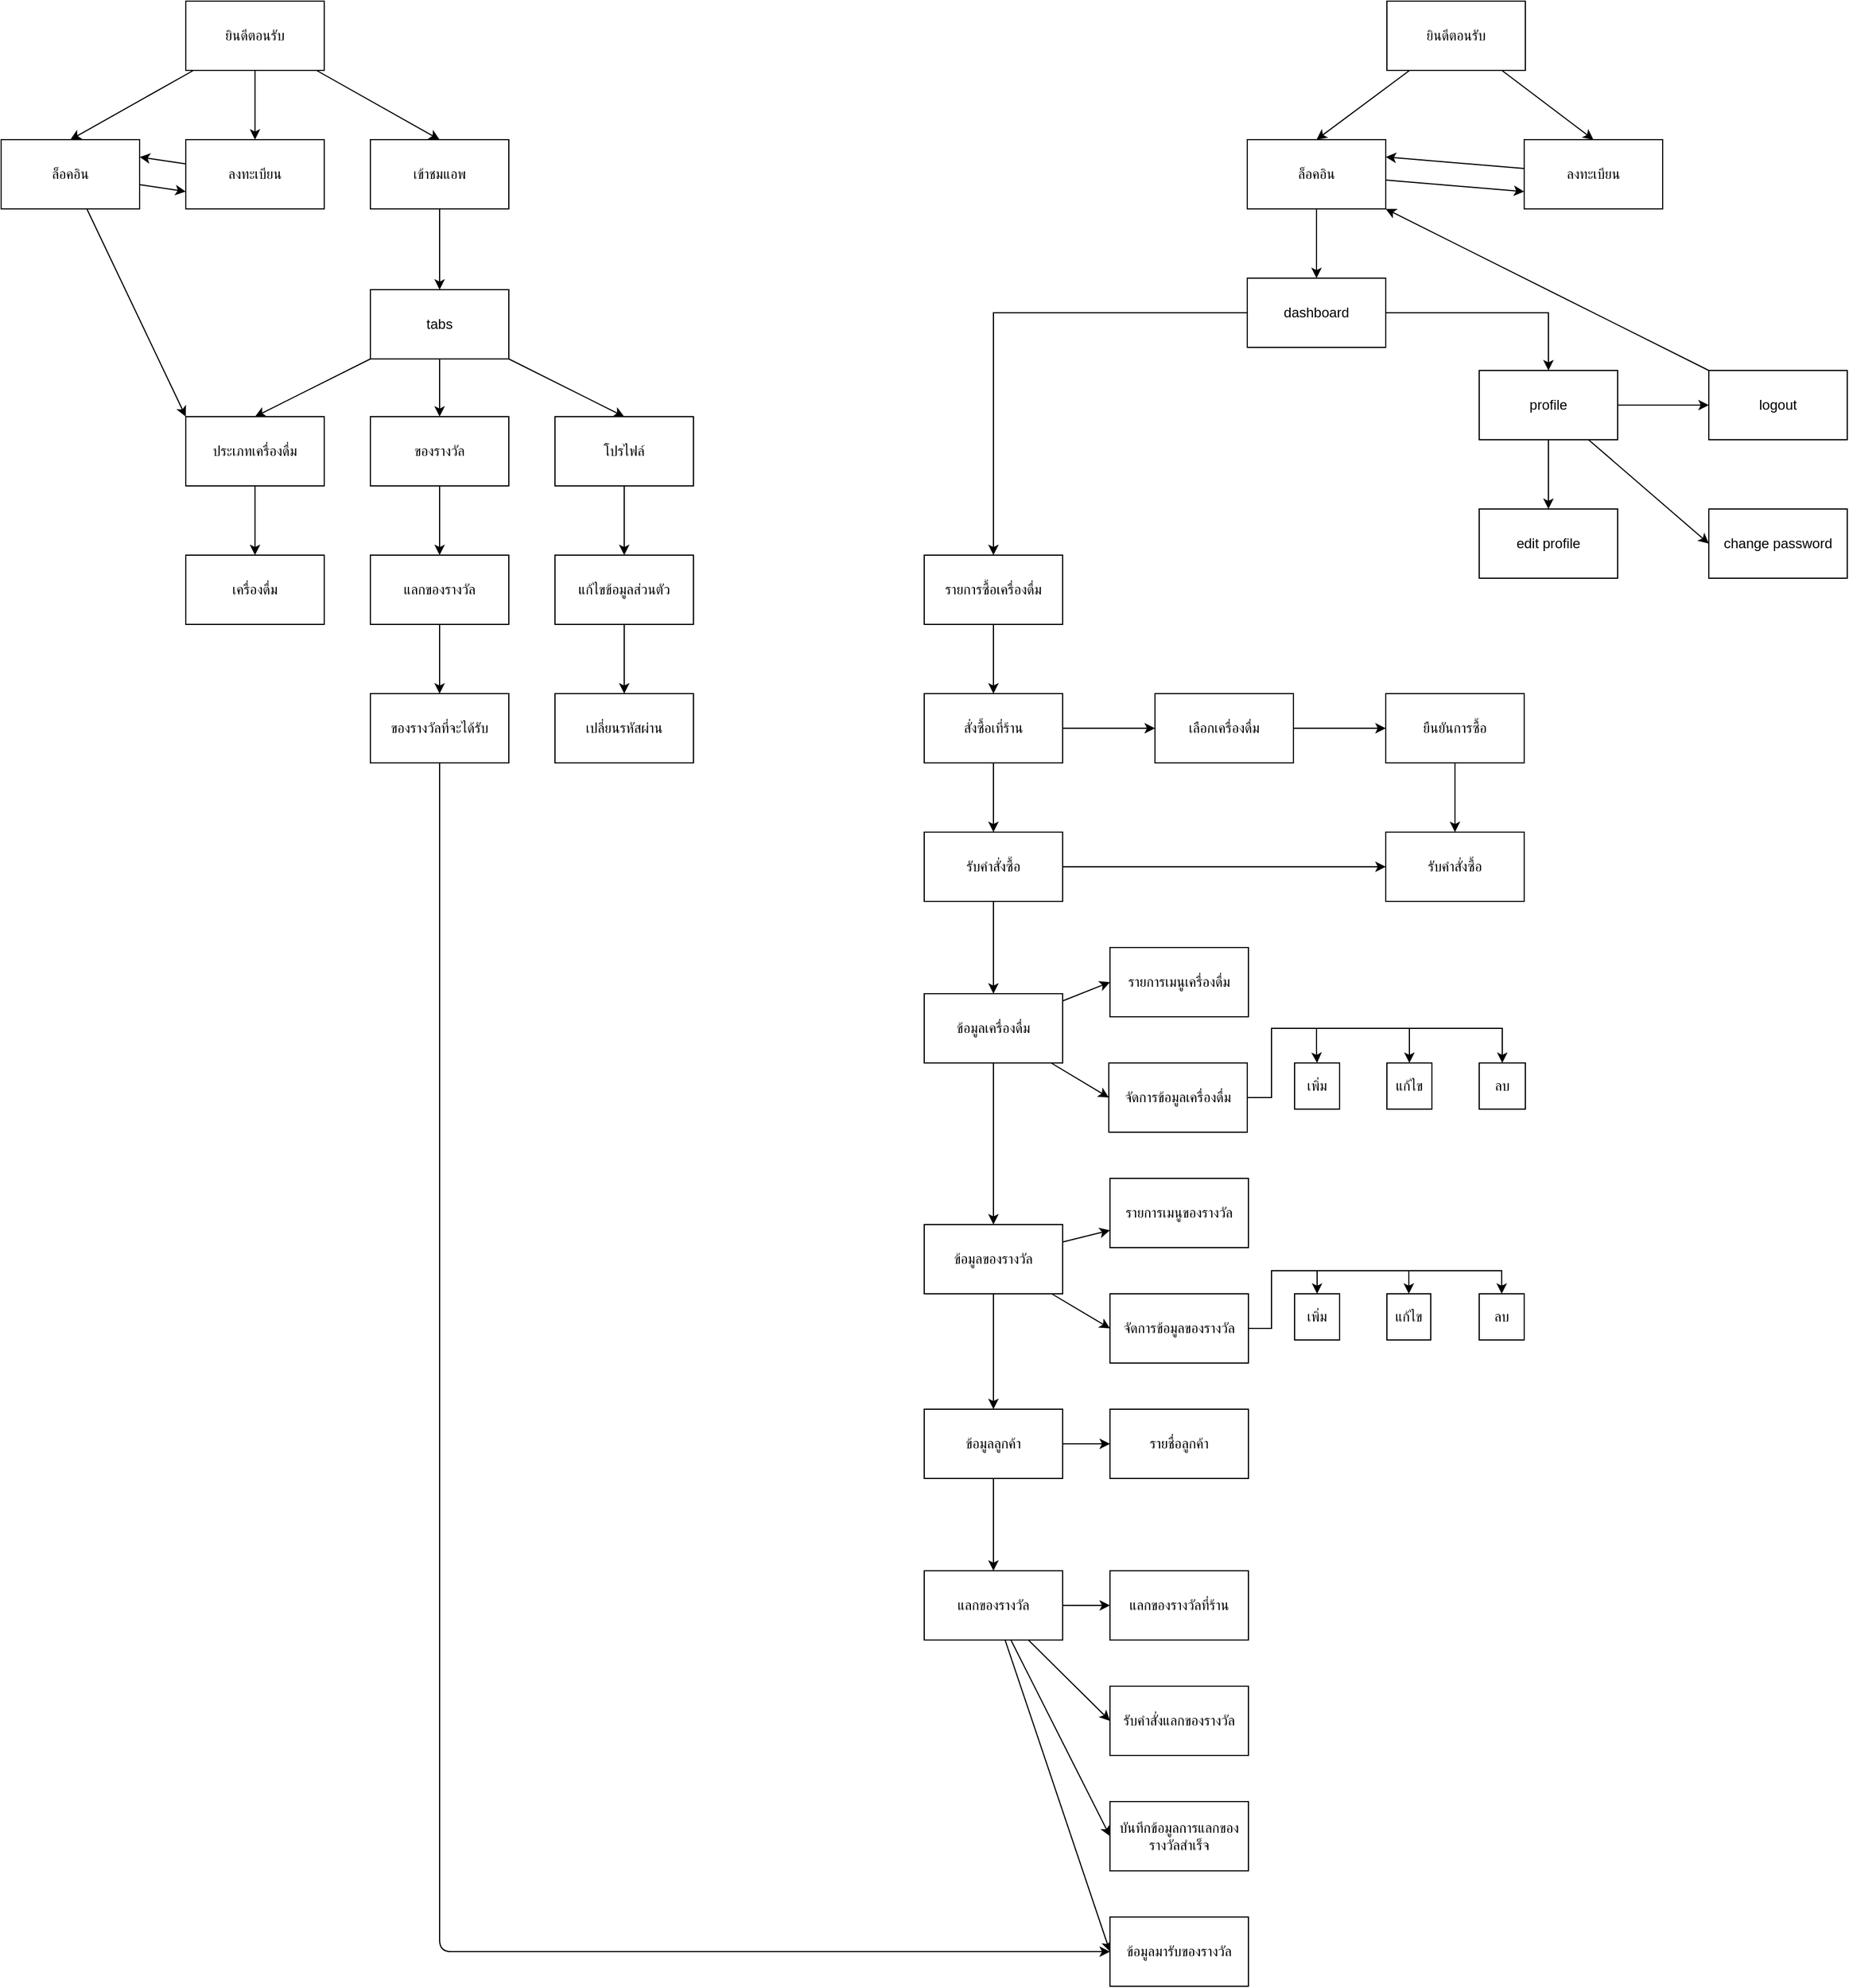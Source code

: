 <mxfile>
    <diagram id="EpedMqmMzYdxLgACD1lu" name="Page-1">
        <mxGraphModel dx="884" dy="603" grid="1" gridSize="10" guides="1" tooltips="1" connect="1" arrows="1" fold="1" page="1" pageScale="1" pageWidth="827" pageHeight="1169" math="0" shadow="0">
            <root>
                <mxCell id="0"/>
                <mxCell id="1" parent="0"/>
                <mxCell id="4" style="edgeStyle=none;html=1;" edge="1" parent="1" source="2" target="3">
                    <mxGeometry relative="1" as="geometry"/>
                </mxCell>
                <mxCell id="2" value="ประเภทเครื่องดื่ม" style="rounded=0;whiteSpace=wrap;html=1;" parent="1" vertex="1">
                    <mxGeometry x="200" y="400" width="120" height="60" as="geometry"/>
                </mxCell>
                <mxCell id="3" value="เครื่องดื่ม" style="rounded=0;whiteSpace=wrap;html=1;" vertex="1" parent="1">
                    <mxGeometry x="200" y="520" width="120" height="60" as="geometry"/>
                </mxCell>
                <mxCell id="5" style="edgeStyle=none;html=1;" edge="1" parent="1" source="6" target="7">
                    <mxGeometry relative="1" as="geometry"/>
                </mxCell>
                <mxCell id="9" style="edgeStyle=none;html=1;entryX=0.5;entryY=0;entryDx=0;entryDy=0;" edge="1" parent="1" source="6" target="8">
                    <mxGeometry relative="1" as="geometry"/>
                </mxCell>
                <mxCell id="10" style="edgeStyle=none;html=1;entryX=0.5;entryY=0;entryDx=0;entryDy=0;" edge="1" parent="1" source="6" target="11">
                    <mxGeometry relative="1" as="geometry"/>
                </mxCell>
                <mxCell id="6" value="ยินดีตอนรับ" style="rounded=0;whiteSpace=wrap;html=1;" vertex="1" parent="1">
                    <mxGeometry x="200" y="40" width="120" height="60" as="geometry"/>
                </mxCell>
                <mxCell id="24" style="edgeStyle=none;html=1;entryX=1;entryY=0.25;entryDx=0;entryDy=0;" edge="1" parent="1" source="7" target="8">
                    <mxGeometry relative="1" as="geometry"/>
                </mxCell>
                <mxCell id="7" value="ลงทะเบียน" style="rounded=0;whiteSpace=wrap;html=1;" vertex="1" parent="1">
                    <mxGeometry x="200" y="160" width="120" height="60" as="geometry"/>
                </mxCell>
                <mxCell id="23" style="edgeStyle=none;html=1;entryX=0;entryY=0;entryDx=0;entryDy=0;" edge="1" parent="1" source="8" target="2">
                    <mxGeometry relative="1" as="geometry"/>
                </mxCell>
                <mxCell id="25" style="edgeStyle=none;html=1;entryX=0;entryY=0.75;entryDx=0;entryDy=0;" edge="1" parent="1" source="8" target="7">
                    <mxGeometry relative="1" as="geometry"/>
                </mxCell>
                <mxCell id="8" value="ล็อคอิน" style="rounded=0;whiteSpace=wrap;html=1;" vertex="1" parent="1">
                    <mxGeometry x="40" y="160" width="120" height="60" as="geometry"/>
                </mxCell>
                <mxCell id="12" style="edgeStyle=none;html=1;entryX=0.5;entryY=0;entryDx=0;entryDy=0;" edge="1" parent="1" source="11" target="13">
                    <mxGeometry relative="1" as="geometry"/>
                </mxCell>
                <mxCell id="11" value="เข้าชมแอพ" style="rounded=0;whiteSpace=wrap;html=1;" vertex="1" parent="1">
                    <mxGeometry x="360" y="160" width="120" height="60" as="geometry"/>
                </mxCell>
                <mxCell id="14" style="edgeStyle=none;html=1;entryX=0.5;entryY=0;entryDx=0;entryDy=0;" edge="1" parent="1" source="13" target="2">
                    <mxGeometry relative="1" as="geometry"/>
                </mxCell>
                <mxCell id="21" style="edgeStyle=none;html=1;entryX=0.5;entryY=0;entryDx=0;entryDy=0;" edge="1" parent="1" source="13" target="16">
                    <mxGeometry relative="1" as="geometry"/>
                </mxCell>
                <mxCell id="22" style="edgeStyle=none;html=1;entryX=0.5;entryY=0;entryDx=0;entryDy=0;" edge="1" parent="1" source="13" target="19">
                    <mxGeometry relative="1" as="geometry"/>
                </mxCell>
                <mxCell id="13" value="tabs" style="rounded=0;whiteSpace=wrap;html=1;" vertex="1" parent="1">
                    <mxGeometry x="360" y="290" width="120" height="60" as="geometry"/>
                </mxCell>
                <mxCell id="15" style="edgeStyle=none;html=1;" edge="1" parent="1" source="16" target="17">
                    <mxGeometry relative="1" as="geometry"/>
                </mxCell>
                <mxCell id="16" value="ของรางวัล" style="rounded=0;whiteSpace=wrap;html=1;" vertex="1" parent="1">
                    <mxGeometry x="360" y="400" width="120" height="60" as="geometry"/>
                </mxCell>
                <mxCell id="29" style="edgeStyle=none;html=1;" edge="1" parent="1" source="17" target="28">
                    <mxGeometry relative="1" as="geometry"/>
                </mxCell>
                <mxCell id="17" value="แลกของรางวัล" style="rounded=0;whiteSpace=wrap;html=1;" vertex="1" parent="1">
                    <mxGeometry x="360" y="520" width="120" height="60" as="geometry"/>
                </mxCell>
                <mxCell id="18" style="edgeStyle=none;html=1;" edge="1" parent="1" source="19" target="20">
                    <mxGeometry relative="1" as="geometry"/>
                </mxCell>
                <mxCell id="19" value="โปรไฟล์" style="rounded=0;whiteSpace=wrap;html=1;" vertex="1" parent="1">
                    <mxGeometry x="520" y="400" width="120" height="60" as="geometry"/>
                </mxCell>
                <mxCell id="27" style="edgeStyle=none;html=1;entryX=0.5;entryY=0;entryDx=0;entryDy=0;" edge="1" parent="1" source="20" target="26">
                    <mxGeometry relative="1" as="geometry"/>
                </mxCell>
                <mxCell id="20" value="แก้ไขข้อมูลส่วนตัว" style="rounded=0;whiteSpace=wrap;html=1;" vertex="1" parent="1">
                    <mxGeometry x="520" y="520" width="120" height="60" as="geometry"/>
                </mxCell>
                <mxCell id="26" value="เปลี่ยนรหัสผ่าน" style="rounded=0;whiteSpace=wrap;html=1;" vertex="1" parent="1">
                    <mxGeometry x="520" y="640" width="120" height="60" as="geometry"/>
                </mxCell>
                <mxCell id="124" style="edgeStyle=none;html=1;entryX=0;entryY=0.5;entryDx=0;entryDy=0;" edge="1" parent="1" source="28" target="109">
                    <mxGeometry relative="1" as="geometry">
                        <Array as="points">
                            <mxPoint x="420" y="1730"/>
                        </Array>
                    </mxGeometry>
                </mxCell>
                <mxCell id="28" value="ของรางวัลที่จะได้รับ" style="rounded=0;whiteSpace=wrap;html=1;" vertex="1" parent="1">
                    <mxGeometry x="360" y="640" width="120" height="60" as="geometry"/>
                </mxCell>
                <mxCell id="87" style="edgeStyle=none;html=1;entryX=0.5;entryY=0;entryDx=0;entryDy=0;" edge="1" parent="1" source="34" target="38">
                    <mxGeometry relative="1" as="geometry"/>
                </mxCell>
                <mxCell id="88" style="edgeStyle=none;html=1;entryX=0.5;entryY=0;entryDx=0;entryDy=0;" edge="1" parent="1" source="34" target="36">
                    <mxGeometry relative="1" as="geometry"/>
                </mxCell>
                <mxCell id="34" value="ยินดีตอนรับ" style="rounded=0;whiteSpace=wrap;html=1;" vertex="1" parent="1">
                    <mxGeometry x="1241" y="40" width="120" height="60" as="geometry"/>
                </mxCell>
                <mxCell id="35" style="edgeStyle=none;html=1;entryX=1;entryY=0.25;entryDx=0;entryDy=0;" edge="1" parent="1" source="36" target="38">
                    <mxGeometry relative="1" as="geometry"/>
                </mxCell>
                <mxCell id="36" value="ลงทะเบียน" style="rounded=0;whiteSpace=wrap;html=1;" vertex="1" parent="1">
                    <mxGeometry x="1360" y="160" width="120" height="60" as="geometry"/>
                </mxCell>
                <mxCell id="37" style="edgeStyle=none;html=1;entryX=0;entryY=0.75;entryDx=0;entryDy=0;" edge="1" parent="1" source="38" target="36">
                    <mxGeometry relative="1" as="geometry"/>
                </mxCell>
                <mxCell id="86" style="edgeStyle=none;html=1;entryX=0.5;entryY=0;entryDx=0;entryDy=0;" edge="1" parent="1" source="38" target="51">
                    <mxGeometry relative="1" as="geometry">
                        <mxPoint x="1190" y="250" as="targetPoint"/>
                    </mxGeometry>
                </mxCell>
                <mxCell id="38" value="ล็อคอิน" style="rounded=0;whiteSpace=wrap;html=1;" vertex="1" parent="1">
                    <mxGeometry x="1120" y="160" width="120" height="60" as="geometry"/>
                </mxCell>
                <mxCell id="48" style="edgeStyle=orthogonalEdgeStyle;rounded=0;orthogonalLoop=1;jettySize=auto;html=1;entryX=0.5;entryY=0;entryDx=0;entryDy=0;" edge="1" parent="1" source="51" target="53">
                    <mxGeometry relative="1" as="geometry"/>
                </mxCell>
                <mxCell id="50" style="edgeStyle=orthogonalEdgeStyle;rounded=0;orthogonalLoop=1;jettySize=auto;html=1;" edge="1" parent="1" source="51" target="56">
                    <mxGeometry relative="1" as="geometry"/>
                </mxCell>
                <mxCell id="51" value="dashboard" style="rounded=0;whiteSpace=wrap;html=1;" vertex="1" parent="1">
                    <mxGeometry x="1120" y="280" width="120" height="60" as="geometry"/>
                </mxCell>
                <mxCell id="52" style="edgeStyle=orthogonalEdgeStyle;rounded=0;orthogonalLoop=1;jettySize=auto;html=1;" edge="1" parent="1" source="53" target="84">
                    <mxGeometry relative="1" as="geometry"/>
                </mxCell>
                <mxCell id="114" style="edgeStyle=none;html=1;" edge="1" parent="1" source="53" target="54">
                    <mxGeometry relative="1" as="geometry"/>
                </mxCell>
                <mxCell id="115" style="edgeStyle=none;html=1;entryX=0;entryY=0.5;entryDx=0;entryDy=0;" edge="1" parent="1" source="53" target="85">
                    <mxGeometry relative="1" as="geometry"/>
                </mxCell>
                <mxCell id="53" value="profile" style="rounded=0;whiteSpace=wrap;html=1;" vertex="1" parent="1">
                    <mxGeometry x="1321" y="360" width="120" height="60" as="geometry"/>
                </mxCell>
                <mxCell id="123" style="edgeStyle=none;html=1;entryX=1;entryY=1;entryDx=0;entryDy=0;" edge="1" parent="1" source="54" target="38">
                    <mxGeometry relative="1" as="geometry"/>
                </mxCell>
                <mxCell id="54" value="logout" style="rounded=0;whiteSpace=wrap;html=1;" vertex="1" parent="1">
                    <mxGeometry x="1520" y="360" width="120" height="60" as="geometry"/>
                </mxCell>
                <mxCell id="90" style="edgeStyle=none;html=1;entryX=0.5;entryY=0;entryDx=0;entryDy=0;" edge="1" parent="1" source="56" target="89">
                    <mxGeometry relative="1" as="geometry"/>
                </mxCell>
                <mxCell id="56" value="รายการซื้อเครื่องดื่ม" style="rounded=0;whiteSpace=wrap;html=1;" vertex="1" parent="1">
                    <mxGeometry x="840" y="520" width="120" height="60" as="geometry"/>
                </mxCell>
                <mxCell id="57" value="บันทึกข้อมูลการแลกของรางวัลสำเร็จ" style="rounded=0;whiteSpace=wrap;html=1;" vertex="1" parent="1">
                    <mxGeometry x="1001" y="1600" width="120" height="60" as="geometry"/>
                </mxCell>
                <mxCell id="59" value="แลกของรางวัลที่ร้าน" style="rounded=0;whiteSpace=wrap;html=1;" vertex="1" parent="1">
                    <mxGeometry x="1001" y="1400" width="120" height="60" as="geometry"/>
                </mxCell>
                <mxCell id="63" value="รายการเมนูเครื่องดื่ม" style="rounded=0;whiteSpace=wrap;html=1;" vertex="1" parent="1">
                    <mxGeometry x="1001" y="860" width="120" height="60" as="geometry"/>
                </mxCell>
                <mxCell id="65" style="edgeStyle=orthogonalEdgeStyle;rounded=0;orthogonalLoop=1;jettySize=auto;html=1;entryX=0.5;entryY=0;entryDx=0;entryDy=0;" edge="1" parent="1" source="68" target="78">
                    <mxGeometry relative="1" as="geometry">
                        <Array as="points">
                            <mxPoint x="1141" y="990"/>
                            <mxPoint x="1141" y="930"/>
                            <mxPoint x="1180" y="930"/>
                            <mxPoint x="1180" y="950"/>
                        </Array>
                    </mxGeometry>
                </mxCell>
                <mxCell id="66" style="edgeStyle=orthogonalEdgeStyle;rounded=0;orthogonalLoop=1;jettySize=auto;html=1;entryX=0.5;entryY=0;entryDx=0;entryDy=0;" edge="1" parent="1" source="68" target="80">
                    <mxGeometry relative="1" as="geometry">
                        <Array as="points">
                            <mxPoint x="1141" y="990"/>
                            <mxPoint x="1141" y="930"/>
                            <mxPoint x="1261" y="930"/>
                        </Array>
                    </mxGeometry>
                </mxCell>
                <mxCell id="67" style="edgeStyle=orthogonalEdgeStyle;rounded=0;orthogonalLoop=1;jettySize=auto;html=1;entryX=0.5;entryY=0;entryDx=0;entryDy=0;" edge="1" parent="1" source="68" target="79">
                    <mxGeometry relative="1" as="geometry">
                        <Array as="points">
                            <mxPoint x="1141" y="990"/>
                            <mxPoint x="1141" y="930"/>
                            <mxPoint x="1341" y="930"/>
                        </Array>
                    </mxGeometry>
                </mxCell>
                <mxCell id="68" value="จัดการข้อมูลเครื่องดื่ม" style="rounded=0;whiteSpace=wrap;html=1;" vertex="1" parent="1">
                    <mxGeometry x="1000" y="960" width="120" height="60" as="geometry"/>
                </mxCell>
                <mxCell id="70" value="รายการเมนูของรางวัล" style="rounded=0;whiteSpace=wrap;html=1;" vertex="1" parent="1">
                    <mxGeometry x="1001" y="1060" width="120" height="60" as="geometry"/>
                </mxCell>
                <mxCell id="72" value="รายชื่อลูกค้า" style="rounded=0;whiteSpace=wrap;html=1;" vertex="1" parent="1">
                    <mxGeometry x="1001" y="1260" width="120" height="60" as="geometry"/>
                </mxCell>
                <mxCell id="74" style="edgeStyle=orthogonalEdgeStyle;rounded=0;orthogonalLoop=1;jettySize=auto;html=1;entryX=0.5;entryY=0;entryDx=0;entryDy=0;" edge="1" parent="1" source="77" target="82">
                    <mxGeometry relative="1" as="geometry">
                        <Array as="points">
                            <mxPoint x="1141" y="1190"/>
                            <mxPoint x="1141" y="1140"/>
                            <mxPoint x="1341" y="1140"/>
                        </Array>
                    </mxGeometry>
                </mxCell>
                <mxCell id="75" style="edgeStyle=orthogonalEdgeStyle;rounded=0;orthogonalLoop=1;jettySize=auto;html=1;entryX=0.5;entryY=0;entryDx=0;entryDy=0;" edge="1" parent="1" source="77" target="83">
                    <mxGeometry relative="1" as="geometry">
                        <Array as="points">
                            <mxPoint x="1141" y="1190"/>
                            <mxPoint x="1141" y="1140"/>
                            <mxPoint x="1260" y="1140"/>
                        </Array>
                    </mxGeometry>
                </mxCell>
                <mxCell id="76" style="edgeStyle=orthogonalEdgeStyle;rounded=0;orthogonalLoop=1;jettySize=auto;html=1;entryX=0.5;entryY=0;entryDx=0;entryDy=0;" edge="1" parent="1" source="77" target="81">
                    <mxGeometry relative="1" as="geometry">
                        <Array as="points">
                            <mxPoint x="1141" y="1190"/>
                            <mxPoint x="1141" y="1140"/>
                            <mxPoint x="1181" y="1140"/>
                        </Array>
                    </mxGeometry>
                </mxCell>
                <mxCell id="77" value="จัดการข้อมูลของรางวัล" style="rounded=0;whiteSpace=wrap;html=1;" vertex="1" parent="1">
                    <mxGeometry x="1001" y="1160" width="120" height="60" as="geometry"/>
                </mxCell>
                <mxCell id="78" value="เพิ่ม" style="rounded=0;whiteSpace=wrap;html=1;" vertex="1" parent="1">
                    <mxGeometry x="1161" y="960" width="39" height="40" as="geometry"/>
                </mxCell>
                <mxCell id="79" value="ลบ" style="rounded=0;whiteSpace=wrap;html=1;" vertex="1" parent="1">
                    <mxGeometry x="1321" y="960" width="40" height="40" as="geometry"/>
                </mxCell>
                <mxCell id="80" value="แก้ไข" style="rounded=0;whiteSpace=wrap;html=1;" vertex="1" parent="1">
                    <mxGeometry x="1241" y="960" width="39" height="40" as="geometry"/>
                </mxCell>
                <mxCell id="81" value="เพิ่ม" style="rounded=0;whiteSpace=wrap;html=1;" vertex="1" parent="1">
                    <mxGeometry x="1161" y="1160" width="39" height="40" as="geometry"/>
                </mxCell>
                <mxCell id="82" value="ลบ" style="rounded=0;whiteSpace=wrap;html=1;" vertex="1" parent="1">
                    <mxGeometry x="1321" y="1160" width="39" height="40" as="geometry"/>
                </mxCell>
                <mxCell id="83" value="แก้ไข" style="rounded=0;whiteSpace=wrap;html=1;" vertex="1" parent="1">
                    <mxGeometry x="1241" y="1160" width="38" height="40" as="geometry"/>
                </mxCell>
                <mxCell id="84" value="edit profile" style="rounded=0;whiteSpace=wrap;html=1;" vertex="1" parent="1">
                    <mxGeometry x="1321" y="480" width="120" height="60" as="geometry"/>
                </mxCell>
                <mxCell id="85" value="change password" style="rounded=0;whiteSpace=wrap;html=1;" vertex="1" parent="1">
                    <mxGeometry x="1520" y="480" width="120" height="60" as="geometry"/>
                </mxCell>
                <mxCell id="92" style="edgeStyle=none;html=1;" edge="1" parent="1" source="89" target="91">
                    <mxGeometry relative="1" as="geometry"/>
                </mxCell>
                <mxCell id="117" value="" style="edgeStyle=none;html=1;" edge="1" parent="1" source="89" target="116">
                    <mxGeometry relative="1" as="geometry"/>
                </mxCell>
                <mxCell id="89" value="สั่งซื้อเที่ร้าน" style="rounded=0;whiteSpace=wrap;html=1;" vertex="1" parent="1">
                    <mxGeometry x="840" y="640" width="120" height="60" as="geometry"/>
                </mxCell>
                <mxCell id="97" style="edgeStyle=none;html=1;" edge="1" parent="1" source="91" target="93">
                    <mxGeometry relative="1" as="geometry"/>
                </mxCell>
                <mxCell id="122" style="edgeStyle=none;html=1;entryX=0;entryY=0.5;entryDx=0;entryDy=0;" edge="1" parent="1" source="91" target="120">
                    <mxGeometry relative="1" as="geometry"/>
                </mxCell>
                <mxCell id="91" value="รับคำสั่งซื้อ" style="rounded=0;whiteSpace=wrap;html=1;" vertex="1" parent="1">
                    <mxGeometry x="840" y="760" width="120" height="60" as="geometry"/>
                </mxCell>
                <mxCell id="98" style="edgeStyle=none;html=1;" edge="1" parent="1" source="93" target="94">
                    <mxGeometry relative="1" as="geometry"/>
                </mxCell>
                <mxCell id="101" style="edgeStyle=none;html=1;entryX=0;entryY=0.5;entryDx=0;entryDy=0;" edge="1" parent="1" source="93" target="63">
                    <mxGeometry relative="1" as="geometry"/>
                </mxCell>
                <mxCell id="102" style="edgeStyle=none;html=1;entryX=0;entryY=0.5;entryDx=0;entryDy=0;" edge="1" parent="1" source="93" target="68">
                    <mxGeometry relative="1" as="geometry"/>
                </mxCell>
                <mxCell id="93" value="ข้อมูลเครื่องดื่ม" style="rounded=0;whiteSpace=wrap;html=1;" vertex="1" parent="1">
                    <mxGeometry x="840" y="900" width="120" height="60" as="geometry"/>
                </mxCell>
                <mxCell id="99" style="edgeStyle=none;html=1;entryX=0.5;entryY=0;entryDx=0;entryDy=0;" edge="1" parent="1" source="94" target="95">
                    <mxGeometry relative="1" as="geometry"/>
                </mxCell>
                <mxCell id="103" style="edgeStyle=none;html=1;entryX=0;entryY=0.75;entryDx=0;entryDy=0;" edge="1" parent="1" source="94" target="70">
                    <mxGeometry relative="1" as="geometry"/>
                </mxCell>
                <mxCell id="104" style="edgeStyle=none;html=1;entryX=0;entryY=0.5;entryDx=0;entryDy=0;" edge="1" parent="1" source="94" target="77">
                    <mxGeometry relative="1" as="geometry"/>
                </mxCell>
                <mxCell id="94" value="ข้อมูลของรางวัล" style="rounded=0;whiteSpace=wrap;html=1;" vertex="1" parent="1">
                    <mxGeometry x="840" y="1100" width="120" height="60" as="geometry"/>
                </mxCell>
                <mxCell id="100" style="edgeStyle=none;html=1;entryX=0.5;entryY=0;entryDx=0;entryDy=0;" edge="1" parent="1" source="95" target="96">
                    <mxGeometry relative="1" as="geometry"/>
                </mxCell>
                <mxCell id="107" style="edgeStyle=none;html=1;entryX=0;entryY=0.5;entryDx=0;entryDy=0;" edge="1" parent="1" source="95" target="72">
                    <mxGeometry relative="1" as="geometry"/>
                </mxCell>
                <mxCell id="95" value="ข้อมูลลูกค้า" style="rounded=0;whiteSpace=wrap;html=1;" vertex="1" parent="1">
                    <mxGeometry x="840" y="1260" width="120" height="60" as="geometry"/>
                </mxCell>
                <mxCell id="110" style="edgeStyle=none;html=1;entryX=0;entryY=0.5;entryDx=0;entryDy=0;" edge="1" parent="1" source="96" target="59">
                    <mxGeometry relative="1" as="geometry"/>
                </mxCell>
                <mxCell id="111" style="edgeStyle=none;html=1;entryX=0;entryY=0.5;entryDx=0;entryDy=0;" edge="1" parent="1" source="96" target="108">
                    <mxGeometry relative="1" as="geometry"/>
                </mxCell>
                <mxCell id="112" style="edgeStyle=none;html=1;entryX=0;entryY=0.5;entryDx=0;entryDy=0;" edge="1" parent="1" source="96" target="57">
                    <mxGeometry relative="1" as="geometry"/>
                </mxCell>
                <mxCell id="113" style="edgeStyle=none;html=1;entryX=0;entryY=0.5;entryDx=0;entryDy=0;" edge="1" parent="1" source="96" target="109">
                    <mxGeometry relative="1" as="geometry"/>
                </mxCell>
                <mxCell id="96" value="แลกของรางวัล" style="rounded=0;whiteSpace=wrap;html=1;" vertex="1" parent="1">
                    <mxGeometry x="840" y="1400" width="120" height="60" as="geometry"/>
                </mxCell>
                <mxCell id="108" value="รับคำสั่งแลกของรางวัล" style="rounded=0;whiteSpace=wrap;html=1;" vertex="1" parent="1">
                    <mxGeometry x="1001" y="1500" width="120" height="60" as="geometry"/>
                </mxCell>
                <mxCell id="109" value="ข้อมูลมารับของรางวัล" style="rounded=0;whiteSpace=wrap;html=1;" vertex="1" parent="1">
                    <mxGeometry x="1001" y="1700" width="120" height="60" as="geometry"/>
                </mxCell>
                <mxCell id="119" value="" style="edgeStyle=none;html=1;" edge="1" parent="1" source="116" target="118">
                    <mxGeometry relative="1" as="geometry"/>
                </mxCell>
                <mxCell id="116" value="เลือกเครื่องดื่ม" style="whiteSpace=wrap;html=1;rounded=0;" vertex="1" parent="1">
                    <mxGeometry x="1040" y="640" width="120" height="60" as="geometry"/>
                </mxCell>
                <mxCell id="121" value="" style="edgeStyle=none;html=1;" edge="1" parent="1" source="118" target="120">
                    <mxGeometry relative="1" as="geometry"/>
                </mxCell>
                <mxCell id="118" value="ยืนยันการซื้อ" style="whiteSpace=wrap;html=1;rounded=0;" vertex="1" parent="1">
                    <mxGeometry x="1240" y="640" width="120" height="60" as="geometry"/>
                </mxCell>
                <mxCell id="120" value="รับคำสั่งซื้อ" style="whiteSpace=wrap;html=1;rounded=0;" vertex="1" parent="1">
                    <mxGeometry x="1240" y="760" width="120" height="60" as="geometry"/>
                </mxCell>
            </root>
        </mxGraphModel>
    </diagram>
</mxfile>
